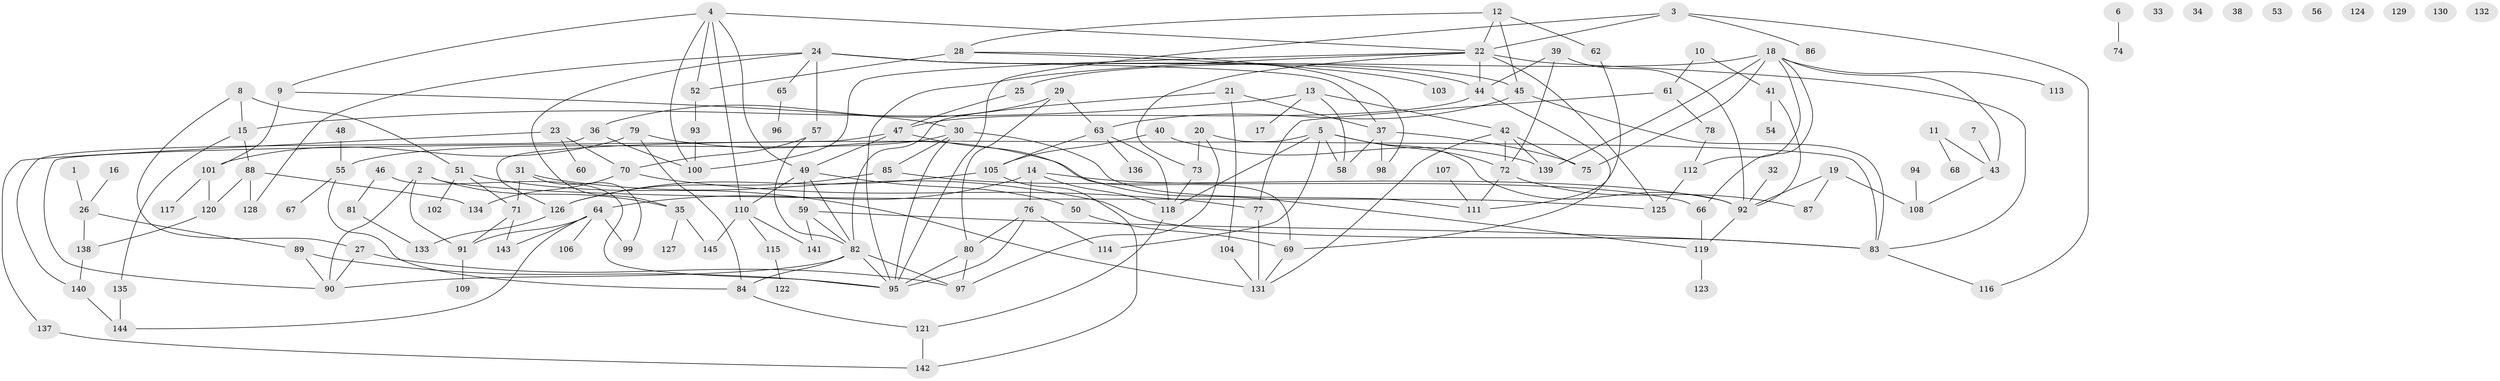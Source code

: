 // Generated by graph-tools (version 1.1) at 2025/25/03/09/25 03:25:22]
// undirected, 145 vertices, 212 edges
graph export_dot {
graph [start="1"]
  node [color=gray90,style=filled];
  1;
  2;
  3;
  4;
  5;
  6;
  7;
  8;
  9;
  10;
  11;
  12;
  13;
  14;
  15;
  16;
  17;
  18;
  19;
  20;
  21;
  22;
  23;
  24;
  25;
  26;
  27;
  28;
  29;
  30;
  31;
  32;
  33;
  34;
  35;
  36;
  37;
  38;
  39;
  40;
  41;
  42;
  43;
  44;
  45;
  46;
  47;
  48;
  49;
  50;
  51;
  52;
  53;
  54;
  55;
  56;
  57;
  58;
  59;
  60;
  61;
  62;
  63;
  64;
  65;
  66;
  67;
  68;
  69;
  70;
  71;
  72;
  73;
  74;
  75;
  76;
  77;
  78;
  79;
  80;
  81;
  82;
  83;
  84;
  85;
  86;
  87;
  88;
  89;
  90;
  91;
  92;
  93;
  94;
  95;
  96;
  97;
  98;
  99;
  100;
  101;
  102;
  103;
  104;
  105;
  106;
  107;
  108;
  109;
  110;
  111;
  112;
  113;
  114;
  115;
  116;
  117;
  118;
  119;
  120;
  121;
  122;
  123;
  124;
  125;
  126;
  127;
  128;
  129;
  130;
  131;
  132;
  133;
  134;
  135;
  136;
  137;
  138;
  139;
  140;
  141;
  142;
  143;
  144;
  145;
  1 -- 26;
  2 -- 35;
  2 -- 90;
  2 -- 91;
  2 -- 125;
  3 -- 22;
  3 -- 86;
  3 -- 95;
  3 -- 116;
  4 -- 9;
  4 -- 22;
  4 -- 49;
  4 -- 52;
  4 -- 100;
  4 -- 110;
  5 -- 58;
  5 -- 72;
  5 -- 92;
  5 -- 114;
  5 -- 118;
  5 -- 126;
  6 -- 74;
  7 -- 43;
  8 -- 15;
  8 -- 27;
  8 -- 51;
  9 -- 30;
  9 -- 101;
  10 -- 41;
  10 -- 61;
  11 -- 43;
  11 -- 68;
  12 -- 22;
  12 -- 28;
  12 -- 45;
  12 -- 62;
  13 -- 15;
  13 -- 17;
  13 -- 42;
  13 -- 58;
  14 -- 64;
  14 -- 66;
  14 -- 76;
  14 -- 118;
  15 -- 88;
  15 -- 135;
  16 -- 26;
  18 -- 25;
  18 -- 43;
  18 -- 66;
  18 -- 75;
  18 -- 112;
  18 -- 113;
  18 -- 139;
  19 -- 87;
  19 -- 92;
  19 -- 108;
  20 -- 73;
  20 -- 83;
  20 -- 97;
  21 -- 37;
  21 -- 82;
  21 -- 104;
  22 -- 44;
  22 -- 73;
  22 -- 83;
  22 -- 95;
  22 -- 100;
  22 -- 125;
  23 -- 60;
  23 -- 70;
  23 -- 137;
  24 -- 35;
  24 -- 37;
  24 -- 44;
  24 -- 45;
  24 -- 57;
  24 -- 65;
  24 -- 128;
  25 -- 47;
  26 -- 89;
  26 -- 138;
  27 -- 90;
  27 -- 97;
  28 -- 52;
  28 -- 98;
  28 -- 103;
  29 -- 36;
  29 -- 63;
  29 -- 80;
  30 -- 55;
  30 -- 85;
  30 -- 95;
  30 -- 111;
  31 -- 71;
  31 -- 83;
  31 -- 99;
  32 -- 92;
  35 -- 127;
  35 -- 145;
  36 -- 100;
  36 -- 140;
  37 -- 58;
  37 -- 75;
  37 -- 98;
  39 -- 44;
  39 -- 72;
  39 -- 92;
  40 -- 105;
  40 -- 139;
  41 -- 54;
  41 -- 92;
  42 -- 72;
  42 -- 75;
  42 -- 131;
  42 -- 139;
  43 -- 108;
  44 -- 47;
  44 -- 69;
  45 -- 63;
  45 -- 83;
  46 -- 81;
  46 -- 95;
  47 -- 49;
  47 -- 69;
  47 -- 90;
  48 -- 55;
  49 -- 50;
  49 -- 59;
  49 -- 82;
  49 -- 110;
  50 -- 69;
  51 -- 71;
  51 -- 102;
  51 -- 131;
  52 -- 93;
  55 -- 67;
  55 -- 84;
  57 -- 70;
  57 -- 82;
  59 -- 82;
  59 -- 83;
  59 -- 141;
  61 -- 77;
  61 -- 78;
  62 -- 111;
  63 -- 105;
  63 -- 118;
  63 -- 136;
  64 -- 91;
  64 -- 99;
  64 -- 106;
  64 -- 143;
  64 -- 144;
  65 -- 96;
  66 -- 119;
  69 -- 131;
  70 -- 77;
  70 -- 134;
  71 -- 91;
  71 -- 143;
  72 -- 87;
  72 -- 111;
  73 -- 118;
  76 -- 80;
  76 -- 95;
  76 -- 114;
  77 -- 131;
  78 -- 112;
  79 -- 84;
  79 -- 101;
  79 -- 119;
  80 -- 95;
  80 -- 97;
  81 -- 133;
  82 -- 84;
  82 -- 90;
  82 -- 95;
  82 -- 97;
  83 -- 116;
  84 -- 121;
  85 -- 92;
  85 -- 126;
  88 -- 120;
  88 -- 128;
  88 -- 134;
  89 -- 90;
  89 -- 95;
  91 -- 109;
  92 -- 119;
  93 -- 100;
  94 -- 108;
  101 -- 117;
  101 -- 120;
  104 -- 131;
  105 -- 126;
  105 -- 142;
  107 -- 111;
  110 -- 115;
  110 -- 141;
  110 -- 145;
  112 -- 125;
  115 -- 122;
  118 -- 121;
  119 -- 123;
  120 -- 138;
  121 -- 142;
  126 -- 133;
  135 -- 144;
  137 -- 142;
  138 -- 140;
  140 -- 144;
}
